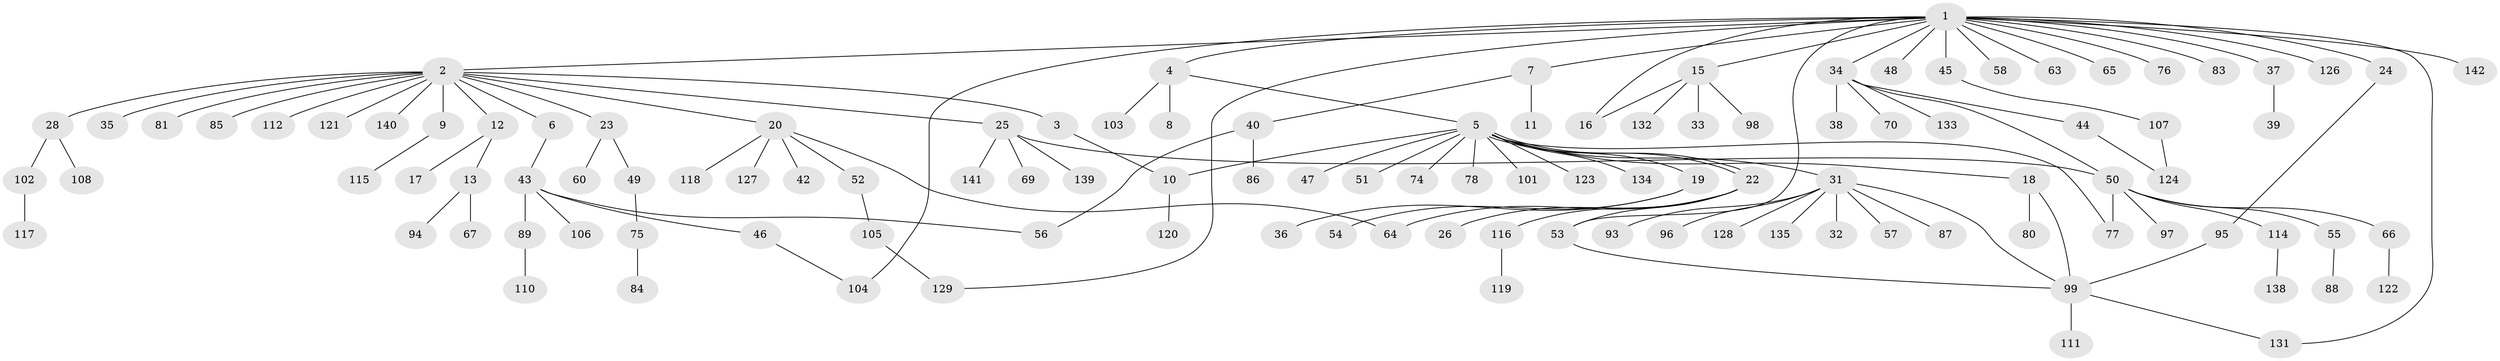 // Generated by graph-tools (version 1.1) at 2025/23/03/03/25 07:23:55]
// undirected, 117 vertices, 131 edges
graph export_dot {
graph [start="1"]
  node [color=gray90,style=filled];
  1 [super="+14"];
  2 [super="+41"];
  3 [super="+21"];
  4;
  5 [super="+61"];
  6;
  7;
  8 [super="+27"];
  9 [super="+91"];
  10;
  11;
  12;
  13 [super="+59"];
  15;
  16 [super="+92"];
  17;
  18;
  19 [super="+30"];
  20 [super="+29"];
  22 [super="+79"];
  23 [super="+137"];
  24;
  25 [super="+90"];
  26;
  28 [super="+72"];
  31 [super="+109"];
  32;
  33;
  34 [super="+68"];
  35;
  36;
  37;
  38;
  39;
  40;
  42;
  43 [super="+82"];
  44;
  45;
  46 [super="+113"];
  47;
  48;
  49;
  50 [super="+71"];
  51;
  52;
  53;
  54;
  55 [super="+136"];
  56;
  57;
  58;
  60 [super="+62"];
  63;
  64 [super="+73"];
  65;
  66;
  67;
  69;
  70;
  74;
  75;
  76;
  77;
  78;
  80;
  81;
  83;
  84 [super="+130"];
  85;
  86;
  87;
  88;
  89;
  93;
  94;
  95;
  96;
  97;
  98;
  99 [super="+100"];
  101;
  102;
  103;
  104;
  105;
  106;
  107 [super="+125"];
  108;
  110;
  111;
  112;
  114;
  115;
  116;
  117;
  118;
  119;
  120;
  121;
  122;
  123;
  124;
  126;
  127;
  128;
  129;
  131;
  132;
  133;
  134;
  135;
  138;
  139;
  140;
  141;
  142;
  1 -- 2;
  1 -- 4;
  1 -- 7;
  1 -- 15;
  1 -- 34;
  1 -- 37;
  1 -- 45;
  1 -- 48;
  1 -- 53;
  1 -- 58;
  1 -- 63;
  1 -- 65;
  1 -- 76;
  1 -- 83;
  1 -- 129;
  1 -- 131;
  1 -- 142;
  1 -- 16;
  1 -- 24;
  1 -- 104;
  1 -- 126;
  2 -- 3;
  2 -- 6;
  2 -- 9;
  2 -- 12;
  2 -- 20;
  2 -- 23;
  2 -- 25;
  2 -- 28;
  2 -- 35;
  2 -- 81;
  2 -- 85;
  2 -- 112;
  2 -- 121;
  2 -- 140;
  3 -- 10;
  4 -- 5;
  4 -- 8;
  4 -- 103;
  5 -- 10;
  5 -- 18;
  5 -- 19;
  5 -- 22;
  5 -- 22;
  5 -- 31;
  5 -- 47;
  5 -- 51;
  5 -- 74;
  5 -- 77;
  5 -- 78;
  5 -- 101;
  5 -- 123;
  5 -- 134;
  6 -- 43;
  7 -- 11;
  7 -- 40;
  9 -- 115;
  10 -- 120;
  12 -- 13;
  12 -- 17;
  13 -- 67;
  13 -- 94;
  15 -- 33;
  15 -- 98;
  15 -- 132;
  15 -- 16;
  18 -- 80;
  18 -- 99;
  19 -- 36;
  19 -- 54;
  20 -- 52;
  20 -- 64;
  20 -- 118;
  20 -- 42;
  20 -- 127;
  22 -- 26;
  22 -- 64;
  22 -- 116;
  22 -- 53;
  23 -- 49;
  23 -- 60;
  24 -- 95;
  25 -- 69;
  25 -- 139;
  25 -- 50;
  25 -- 141;
  28 -- 102;
  28 -- 108;
  31 -- 32;
  31 -- 57;
  31 -- 87;
  31 -- 93;
  31 -- 96;
  31 -- 128;
  31 -- 135;
  31 -- 99;
  34 -- 38;
  34 -- 44;
  34 -- 50;
  34 -- 70;
  34 -- 133;
  37 -- 39;
  40 -- 56;
  40 -- 86;
  43 -- 46;
  43 -- 56;
  43 -- 89;
  43 -- 106;
  44 -- 124;
  45 -- 107;
  46 -- 104;
  49 -- 75;
  50 -- 55;
  50 -- 66;
  50 -- 77;
  50 -- 114;
  50 -- 97;
  52 -- 105;
  53 -- 99;
  55 -- 88;
  66 -- 122;
  75 -- 84;
  89 -- 110;
  95 -- 99;
  99 -- 111;
  99 -- 131;
  102 -- 117;
  105 -- 129;
  107 -- 124;
  114 -- 138;
  116 -- 119;
}
